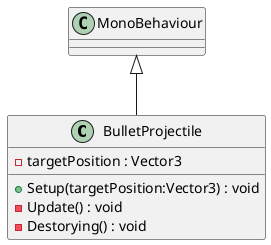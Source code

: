 @startuml
class BulletProjectile {
    - targetPosition : Vector3
    + Setup(targetPosition:Vector3) : void
    - Update() : void
    - Destorying() : void
}
MonoBehaviour <|-- BulletProjectile
@enduml
